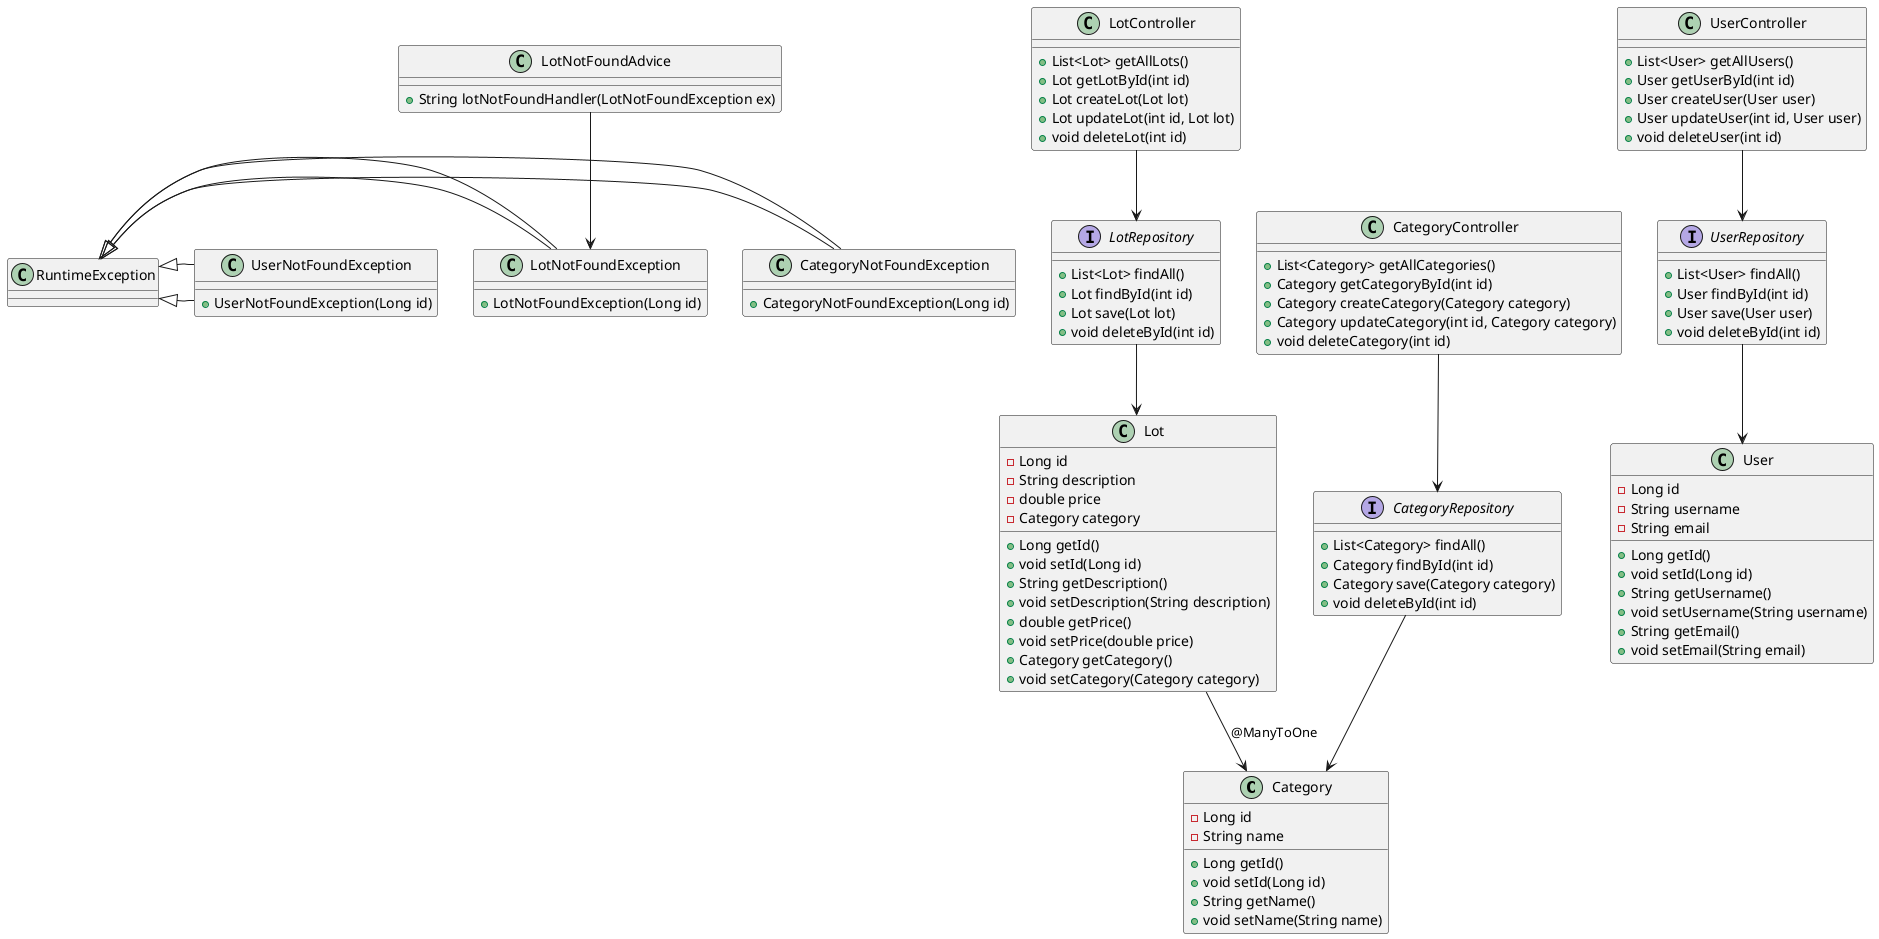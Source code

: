 @startuml

class Category {
    - Long id
    - String name
    + Long getId()
    + void setId(Long id)
    + String getName()
    + void setName(String name)
}

class Lot {
    - Long id
    - String description
    - double price
    - Category category
    + Long getId()
    + void setId(Long id)
    + String getDescription()
    + void setDescription(String description)
    + double getPrice()
    + void setPrice(double price)
    + Category getCategory()
    + void setCategory(Category category)
}

class User {
    - Long id
    - String username
    - String email
    + Long getId()
    + void setId(Long id)
    + String getUsername()
    + void setUsername(String username)
    + String getEmail()
    + void setEmail(String email)
}

class CategoryController {
    + List<Category> getAllCategories()
    + Category getCategoryById(int id)
    + Category createCategory(Category category)
    + Category updateCategory(int id, Category category)
    + void deleteCategory(int id)
}

class CategoryNotFoundException extends RuntimeException {
    + CategoryNotFoundException(Long id)
}

class LotController {
    + List<Lot> getAllLots()
    + Lot getLotById(int id)
    + Lot createLot(Lot lot)
    + Lot updateLot(int id, Lot lot)
    + void deleteLot(int id)
}

class LotNotFoundAdvice {
    + String lotNotFoundHandler(LotNotFoundException ex)
}

class LotNotFoundException extends RuntimeException {
    + LotNotFoundException(Long id)
}

class UserController {
    + List<User> getAllUsers()
    + User getUserById(int id)
    + User createUser(User user)
    + User updateUser(int id, User user)
    + void deleteUser(int id)
}

class UserNotFoundException extends RuntimeException {
    + UserNotFoundException(Long id)
}

interface CategoryRepository {
    + List<Category> findAll()
    + Category findById(int id)
    + Category save(Category category)
    + void deleteById(int id)
}

interface LotRepository {
    + List<Lot> findAll()
    + Lot findById(int id)
    + Lot save(Lot lot)
    + void deleteById(int id)
}

interface UserRepository {
    + List<User> findAll()
    + User findById(int id)
    + User save(User user)
    + void deleteById(int id)
}

CategoryController --> CategoryRepository
LotController --> LotRepository
UserController --> UserRepository
CategoryRepository --> Category
LotRepository --> Lot
UserRepository --> User

Lot --> Category : @ManyToOne

CategoryNotFoundException -|> RuntimeException
LotNotFoundException -|> RuntimeException
UserNotFoundException -|> RuntimeException
LotNotFoundAdvice --> LotNotFoundException

@enduml
